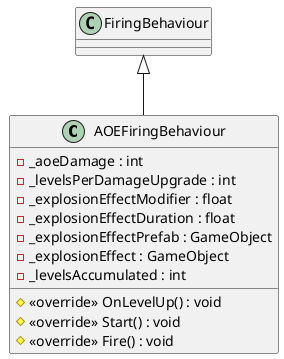 @startuml
class AOEFiringBehaviour {
    - _aoeDamage : int
    - _levelsPerDamageUpgrade : int
    - _explosionEffectModifier : float
    - _explosionEffectDuration : float
    - _explosionEffectPrefab : GameObject
    - _explosionEffect : GameObject
    - _levelsAccumulated : int
    # <<override>> OnLevelUp() : void
    # <<override>> Start() : void
    # <<override>> Fire() : void
}
FiringBehaviour <|-- AOEFiringBehaviour
@enduml
